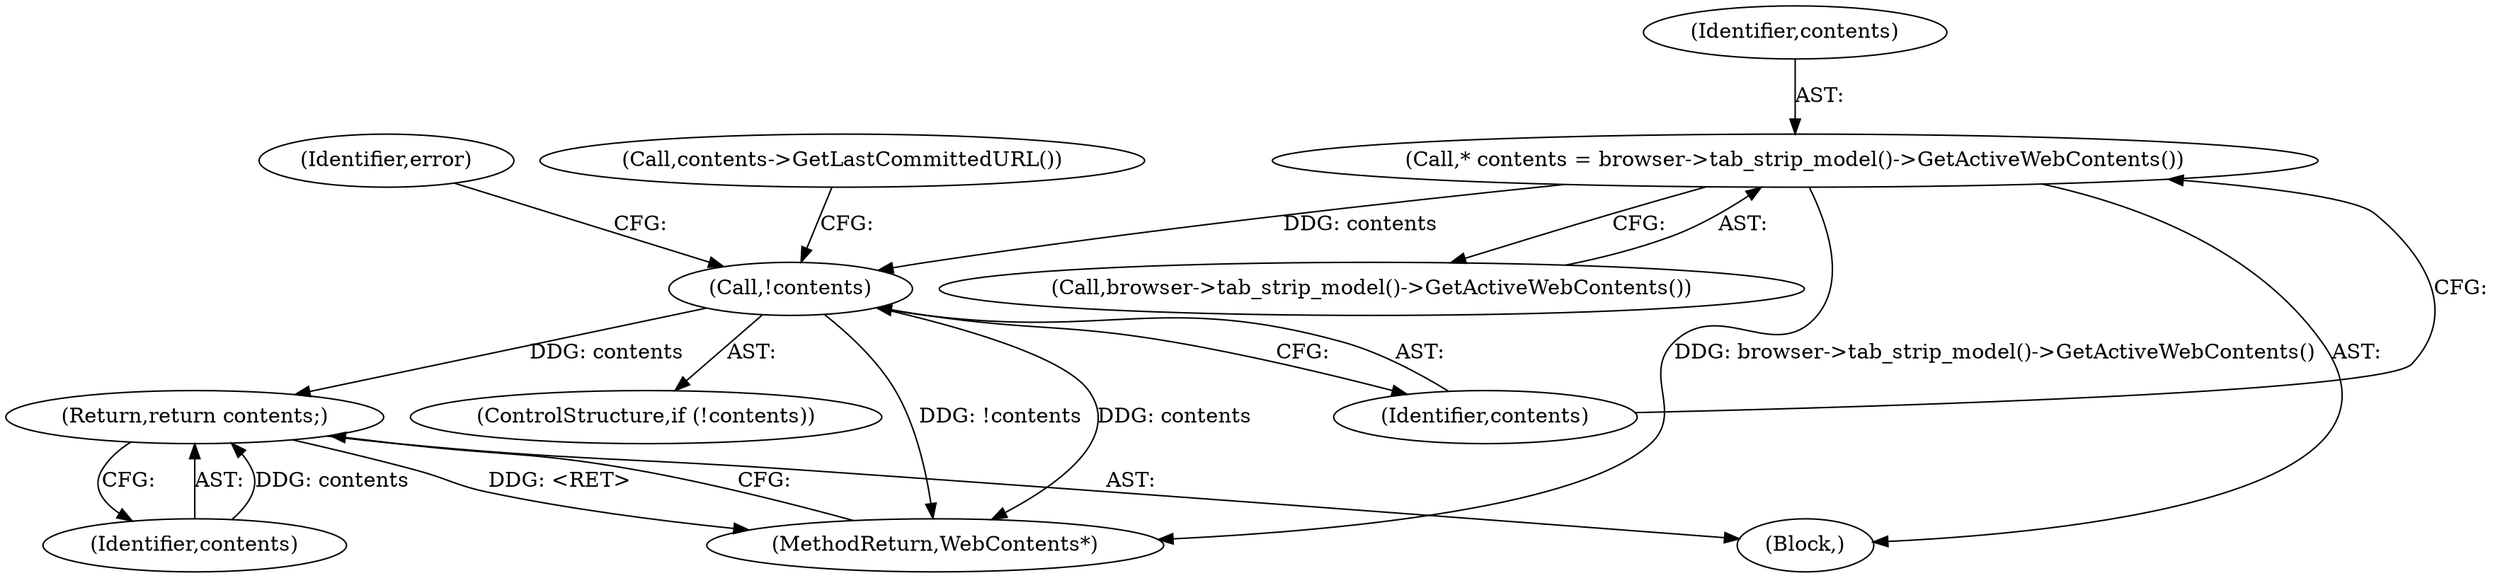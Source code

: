 digraph "0_Chrome_0660e08731fd42076d7242068e9eaed1482b14d5_1@pointer" {
"1000119" [label="(Call,* contents = browser->tab_strip_model()->GetActiveWebContents())"];
"1000123" [label="(Call,!contents)"];
"1000142" [label="(Return,return contents;)"];
"1000121" [label="(Call,browser->tab_strip_model()->GetActiveWebContents())"];
"1000123" [label="(Call,!contents)"];
"1000122" [label="(ControlStructure,if (!contents))"];
"1000143" [label="(Identifier,contents)"];
"1000144" [label="(MethodReturn,WebContents*)"];
"1000103" [label="(Block,)"];
"1000119" [label="(Call,* contents = browser->tab_strip_model()->GetActiveWebContents())"];
"1000124" [label="(Identifier,contents)"];
"1000128" [label="(Identifier,error)"];
"1000142" [label="(Return,return contents;)"];
"1000135" [label="(Call,contents->GetLastCommittedURL())"];
"1000120" [label="(Identifier,contents)"];
"1000119" -> "1000103"  [label="AST: "];
"1000119" -> "1000121"  [label="CFG: "];
"1000120" -> "1000119"  [label="AST: "];
"1000121" -> "1000119"  [label="AST: "];
"1000124" -> "1000119"  [label="CFG: "];
"1000119" -> "1000144"  [label="DDG: browser->tab_strip_model()->GetActiveWebContents()"];
"1000119" -> "1000123"  [label="DDG: contents"];
"1000123" -> "1000122"  [label="AST: "];
"1000123" -> "1000124"  [label="CFG: "];
"1000124" -> "1000123"  [label="AST: "];
"1000128" -> "1000123"  [label="CFG: "];
"1000135" -> "1000123"  [label="CFG: "];
"1000123" -> "1000144"  [label="DDG: !contents"];
"1000123" -> "1000144"  [label="DDG: contents"];
"1000123" -> "1000142"  [label="DDG: contents"];
"1000142" -> "1000103"  [label="AST: "];
"1000142" -> "1000143"  [label="CFG: "];
"1000143" -> "1000142"  [label="AST: "];
"1000144" -> "1000142"  [label="CFG: "];
"1000142" -> "1000144"  [label="DDG: <RET>"];
"1000143" -> "1000142"  [label="DDG: contents"];
}
